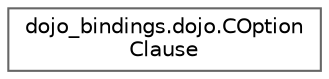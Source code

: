 digraph "Graphical Class Hierarchy"
{
 // LATEX_PDF_SIZE
  bgcolor="transparent";
  edge [fontname=Helvetica,fontsize=10,labelfontname=Helvetica,labelfontsize=10];
  node [fontname=Helvetica,fontsize=10,shape=box,height=0.2,width=0.4];
  rankdir="LR";
  Node0 [id="Node000000",label="dojo_bindings.dojo.COption\lClause",height=0.2,width=0.4,color="grey40", fillcolor="white", style="filled",URL="$structdojo__bindings_1_1dojo_1_1_c_option_clause.html",tooltip=" "];
}
